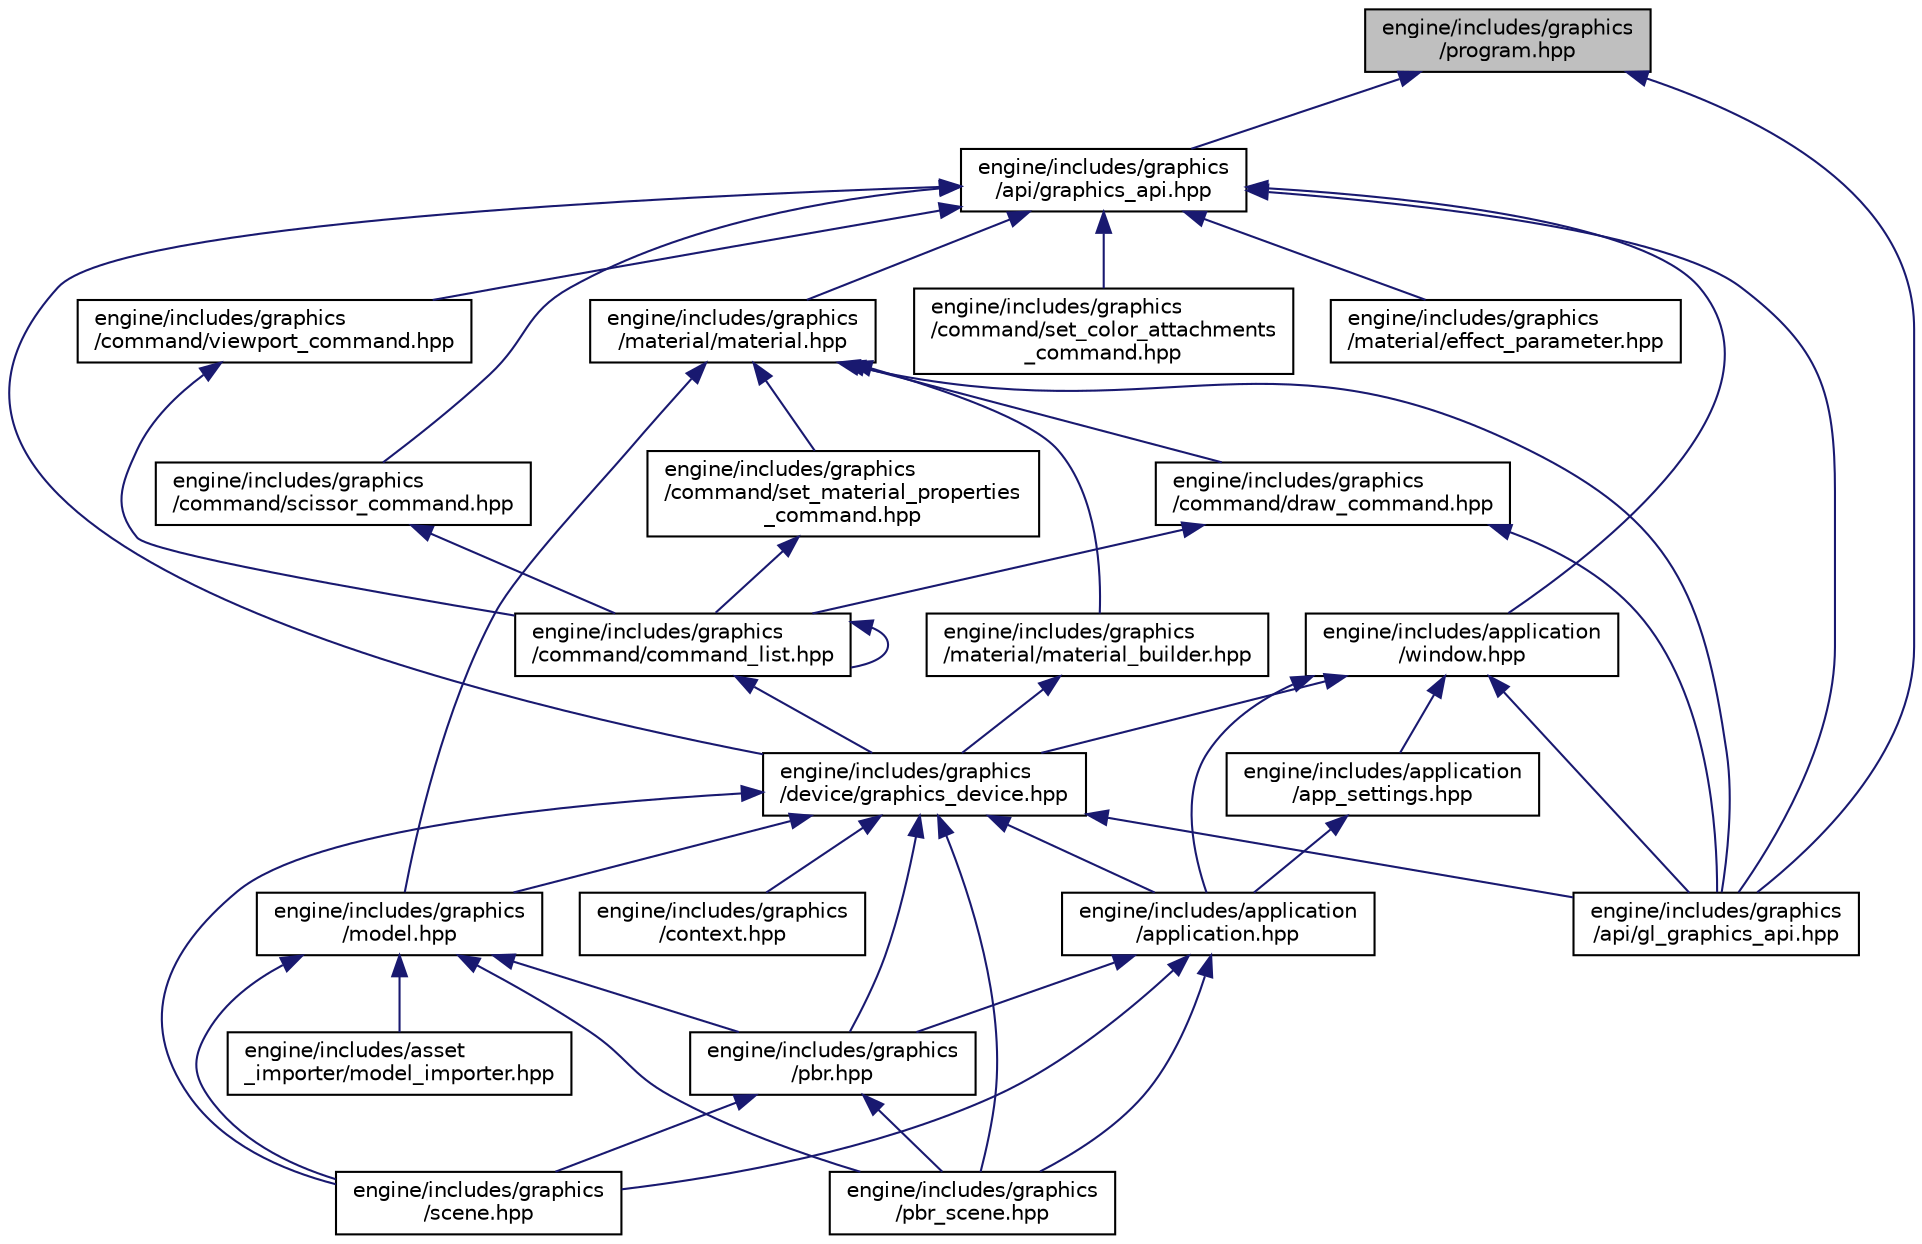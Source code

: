 digraph "engine/includes/graphics/program.hpp"
{
 // LATEX_PDF_SIZE
  edge [fontname="Helvetica",fontsize="10",labelfontname="Helvetica",labelfontsize="10"];
  node [fontname="Helvetica",fontsize="10",shape=record];
  Node2 [label="engine/includes/graphics\l/program.hpp",height=0.2,width=0.4,color="black", fillcolor="grey75", style="filled", fontcolor="black",tooltip=" "];
  Node2 -> Node3 [dir="back",color="midnightblue",fontsize="10",style="solid",fontname="Helvetica"];
  Node3 [label="engine/includes/graphics\l/api/gl_graphics_api.hpp",height=0.2,width=0.4,color="black", fillcolor="white", style="filled",URL="$gl__graphics__api_8hpp.html",tooltip=" "];
  Node2 -> Node4 [dir="back",color="midnightblue",fontsize="10",style="solid",fontname="Helvetica"];
  Node4 [label="engine/includes/graphics\l/api/graphics_api.hpp",height=0.2,width=0.4,color="black", fillcolor="white", style="filled",URL="$graphics__api_8hpp.html",tooltip=" "];
  Node4 -> Node5 [dir="back",color="midnightblue",fontsize="10",style="solid",fontname="Helvetica"];
  Node5 [label="engine/includes/application\l/window.hpp",height=0.2,width=0.4,color="black", fillcolor="white", style="filled",URL="$window_8hpp.html",tooltip=" "];
  Node5 -> Node6 [dir="back",color="midnightblue",fontsize="10",style="solid",fontname="Helvetica"];
  Node6 [label="engine/includes/application\l/app_settings.hpp",height=0.2,width=0.4,color="black", fillcolor="white", style="filled",URL="$app__settings_8hpp.html",tooltip=" "];
  Node6 -> Node7 [dir="back",color="midnightblue",fontsize="10",style="solid",fontname="Helvetica"];
  Node7 [label="engine/includes/application\l/application.hpp",height=0.2,width=0.4,color="black", fillcolor="white", style="filled",URL="$application_8hpp.html",tooltip=" "];
  Node7 -> Node8 [dir="back",color="midnightblue",fontsize="10",style="solid",fontname="Helvetica"];
  Node8 [label="engine/includes/graphics\l/pbr.hpp",height=0.2,width=0.4,color="black", fillcolor="white", style="filled",URL="$pbr_8hpp.html",tooltip=" "];
  Node8 -> Node9 [dir="back",color="midnightblue",fontsize="10",style="solid",fontname="Helvetica"];
  Node9 [label="engine/includes/graphics\l/pbr_scene.hpp",height=0.2,width=0.4,color="black", fillcolor="white", style="filled",URL="$pbr__scene_8hpp.html",tooltip=" "];
  Node8 -> Node10 [dir="back",color="midnightblue",fontsize="10",style="solid",fontname="Helvetica"];
  Node10 [label="engine/includes/graphics\l/scene.hpp",height=0.2,width=0.4,color="black", fillcolor="white", style="filled",URL="$scene_8hpp.html",tooltip=" "];
  Node7 -> Node9 [dir="back",color="midnightblue",fontsize="10",style="solid",fontname="Helvetica"];
  Node7 -> Node10 [dir="back",color="midnightblue",fontsize="10",style="solid",fontname="Helvetica"];
  Node5 -> Node7 [dir="back",color="midnightblue",fontsize="10",style="solid",fontname="Helvetica"];
  Node5 -> Node3 [dir="back",color="midnightblue",fontsize="10",style="solid",fontname="Helvetica"];
  Node5 -> Node11 [dir="back",color="midnightblue",fontsize="10",style="solid",fontname="Helvetica"];
  Node11 [label="engine/includes/graphics\l/device/graphics_device.hpp",height=0.2,width=0.4,color="black", fillcolor="white", style="filled",URL="$graphics__device_8hpp.html",tooltip=" "];
  Node11 -> Node7 [dir="back",color="midnightblue",fontsize="10",style="solid",fontname="Helvetica"];
  Node11 -> Node3 [dir="back",color="midnightblue",fontsize="10",style="solid",fontname="Helvetica"];
  Node11 -> Node12 [dir="back",color="midnightblue",fontsize="10",style="solid",fontname="Helvetica"];
  Node12 [label="engine/includes/graphics\l/context.hpp",height=0.2,width=0.4,color="black", fillcolor="white", style="filled",URL="$context_8hpp.html",tooltip=" "];
  Node11 -> Node13 [dir="back",color="midnightblue",fontsize="10",style="solid",fontname="Helvetica"];
  Node13 [label="engine/includes/graphics\l/model.hpp",height=0.2,width=0.4,color="black", fillcolor="white", style="filled",URL="$model_8hpp.html",tooltip=" "];
  Node13 -> Node14 [dir="back",color="midnightblue",fontsize="10",style="solid",fontname="Helvetica"];
  Node14 [label="engine/includes/asset\l_importer/model_importer.hpp",height=0.2,width=0.4,color="black", fillcolor="white", style="filled",URL="$model__importer_8hpp.html",tooltip=" "];
  Node13 -> Node8 [dir="back",color="midnightblue",fontsize="10",style="solid",fontname="Helvetica"];
  Node13 -> Node9 [dir="back",color="midnightblue",fontsize="10",style="solid",fontname="Helvetica"];
  Node13 -> Node10 [dir="back",color="midnightblue",fontsize="10",style="solid",fontname="Helvetica"];
  Node11 -> Node8 [dir="back",color="midnightblue",fontsize="10",style="solid",fontname="Helvetica"];
  Node11 -> Node9 [dir="back",color="midnightblue",fontsize="10",style="solid",fontname="Helvetica"];
  Node11 -> Node10 [dir="back",color="midnightblue",fontsize="10",style="solid",fontname="Helvetica"];
  Node4 -> Node3 [dir="back",color="midnightblue",fontsize="10",style="solid",fontname="Helvetica"];
  Node4 -> Node15 [dir="back",color="midnightblue",fontsize="10",style="solid",fontname="Helvetica"];
  Node15 [label="engine/includes/graphics\l/command/scissor_command.hpp",height=0.2,width=0.4,color="black", fillcolor="white", style="filled",URL="$scissor__command_8hpp.html",tooltip=" "];
  Node15 -> Node16 [dir="back",color="midnightblue",fontsize="10",style="solid",fontname="Helvetica"];
  Node16 [label="engine/includes/graphics\l/command/command_list.hpp",height=0.2,width=0.4,color="black", fillcolor="white", style="filled",URL="$command__list_8hpp.html",tooltip=" "];
  Node16 -> Node16 [dir="back",color="midnightblue",fontsize="10",style="solid",fontname="Helvetica"];
  Node16 -> Node11 [dir="back",color="midnightblue",fontsize="10",style="solid",fontname="Helvetica"];
  Node4 -> Node17 [dir="back",color="midnightblue",fontsize="10",style="solid",fontname="Helvetica"];
  Node17 [label="engine/includes/graphics\l/command/set_color_attachments\l_command.hpp",height=0.2,width=0.4,color="black", fillcolor="white", style="filled",URL="$set__color__attachments__command_8hpp.html",tooltip=" "];
  Node4 -> Node18 [dir="back",color="midnightblue",fontsize="10",style="solid",fontname="Helvetica"];
  Node18 [label="engine/includes/graphics\l/command/viewport_command.hpp",height=0.2,width=0.4,color="black", fillcolor="white", style="filled",URL="$viewport__command_8hpp.html",tooltip=" "];
  Node18 -> Node16 [dir="back",color="midnightblue",fontsize="10",style="solid",fontname="Helvetica"];
  Node4 -> Node11 [dir="back",color="midnightblue",fontsize="10",style="solid",fontname="Helvetica"];
  Node4 -> Node19 [dir="back",color="midnightblue",fontsize="10",style="solid",fontname="Helvetica"];
  Node19 [label="engine/includes/graphics\l/material/effect_parameter.hpp",height=0.2,width=0.4,color="black", fillcolor="white", style="filled",URL="$effect__parameter_8hpp.html",tooltip=" "];
  Node4 -> Node20 [dir="back",color="midnightblue",fontsize="10",style="solid",fontname="Helvetica"];
  Node20 [label="engine/includes/graphics\l/material/material.hpp",height=0.2,width=0.4,color="black", fillcolor="white", style="filled",URL="$material_8hpp.html",tooltip=" "];
  Node20 -> Node3 [dir="back",color="midnightblue",fontsize="10",style="solid",fontname="Helvetica"];
  Node20 -> Node21 [dir="back",color="midnightblue",fontsize="10",style="solid",fontname="Helvetica"];
  Node21 [label="engine/includes/graphics\l/command/draw_command.hpp",height=0.2,width=0.4,color="black", fillcolor="white", style="filled",URL="$draw__command_8hpp.html",tooltip=" "];
  Node21 -> Node3 [dir="back",color="midnightblue",fontsize="10",style="solid",fontname="Helvetica"];
  Node21 -> Node16 [dir="back",color="midnightblue",fontsize="10",style="solid",fontname="Helvetica"];
  Node20 -> Node22 [dir="back",color="midnightblue",fontsize="10",style="solid",fontname="Helvetica"];
  Node22 [label="engine/includes/graphics\l/command/set_material_properties\l_command.hpp",height=0.2,width=0.4,color="black", fillcolor="white", style="filled",URL="$set__material__properties__command_8hpp.html",tooltip=" "];
  Node22 -> Node16 [dir="back",color="midnightblue",fontsize="10",style="solid",fontname="Helvetica"];
  Node20 -> Node23 [dir="back",color="midnightblue",fontsize="10",style="solid",fontname="Helvetica"];
  Node23 [label="engine/includes/graphics\l/material/material_builder.hpp",height=0.2,width=0.4,color="black", fillcolor="white", style="filled",URL="$material__builder_8hpp.html",tooltip=" "];
  Node23 -> Node11 [dir="back",color="midnightblue",fontsize="10",style="solid",fontname="Helvetica"];
  Node20 -> Node13 [dir="back",color="midnightblue",fontsize="10",style="solid",fontname="Helvetica"];
}

